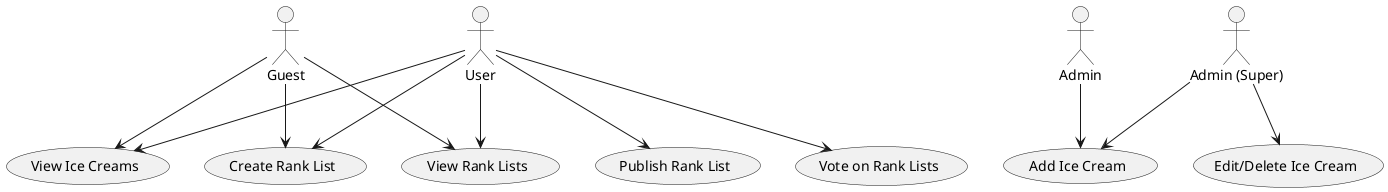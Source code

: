 @startuml
actor Guest
actor User
actor Admin as BasicAdmin
actor "Admin (Super)" as SuperAdmin

usecase "View Ice Creams" as UC_ViewIceCreams
usecase "Create Rank List" as UC_CreateRankList
usecase "View Rank Lists" as UC_ViewRankLists
usecase "Vote on Rank Lists" as UC_VoteRankLists
usecase "Publish Rank List" as UC_PublishRankList
usecase "Add Ice Cream" as UC_AddIceCream
usecase "Edit/Delete Ice Cream" as UC_EditDeleteIceCream

Guest --> UC_ViewIceCreams
Guest --> UC_CreateRankList
Guest --> UC_ViewRankLists

User --> UC_ViewIceCreams
User --> UC_CreateRankList
User --> UC_ViewRankLists
User --> UC_VoteRankLists
User --> UC_PublishRankList

BasicAdmin --> UC_AddIceCream
SuperAdmin --> UC_AddIceCream
SuperAdmin --> UC_EditDeleteIceCream

@enduml
